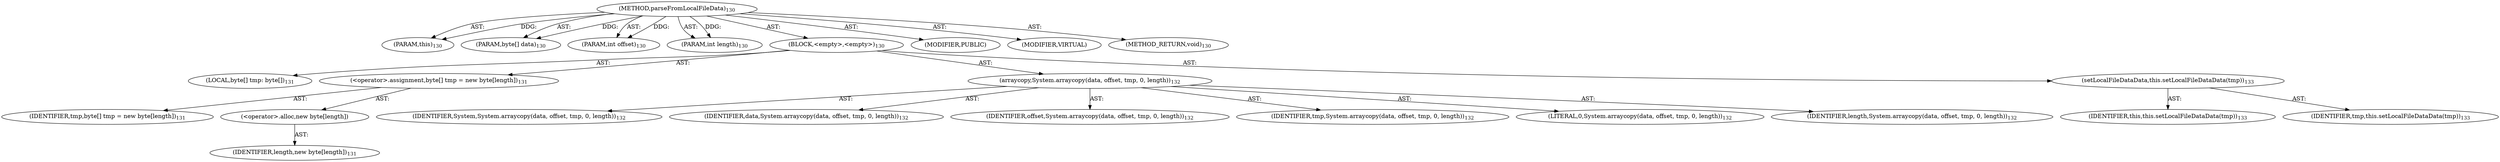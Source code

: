 digraph "parseFromLocalFileData" {  
"111669149704" [label = <(METHOD,parseFromLocalFileData)<SUB>130</SUB>> ]
"115964116995" [label = <(PARAM,this)<SUB>130</SUB>> ]
"115964117004" [label = <(PARAM,byte[] data)<SUB>130</SUB>> ]
"115964117005" [label = <(PARAM,int offset)<SUB>130</SUB>> ]
"115964117006" [label = <(PARAM,int length)<SUB>130</SUB>> ]
"25769803788" [label = <(BLOCK,&lt;empty&gt;,&lt;empty&gt;)<SUB>130</SUB>> ]
"94489280514" [label = <(LOCAL,byte[] tmp: byte[])<SUB>131</SUB>> ]
"30064771097" [label = <(&lt;operator&gt;.assignment,byte[] tmp = new byte[length])<SUB>131</SUB>> ]
"68719476758" [label = <(IDENTIFIER,tmp,byte[] tmp = new byte[length])<SUB>131</SUB>> ]
"30064771098" [label = <(&lt;operator&gt;.alloc,new byte[length])> ]
"68719476759" [label = <(IDENTIFIER,length,new byte[length])<SUB>131</SUB>> ]
"30064771099" [label = <(arraycopy,System.arraycopy(data, offset, tmp, 0, length))<SUB>132</SUB>> ]
"68719476760" [label = <(IDENTIFIER,System,System.arraycopy(data, offset, tmp, 0, length))<SUB>132</SUB>> ]
"68719476761" [label = <(IDENTIFIER,data,System.arraycopy(data, offset, tmp, 0, length))<SUB>132</SUB>> ]
"68719476762" [label = <(IDENTIFIER,offset,System.arraycopy(data, offset, tmp, 0, length))<SUB>132</SUB>> ]
"68719476763" [label = <(IDENTIFIER,tmp,System.arraycopy(data, offset, tmp, 0, length))<SUB>132</SUB>> ]
"90194313218" [label = <(LITERAL,0,System.arraycopy(data, offset, tmp, 0, length))<SUB>132</SUB>> ]
"68719476764" [label = <(IDENTIFIER,length,System.arraycopy(data, offset, tmp, 0, length))<SUB>132</SUB>> ]
"30064771100" [label = <(setLocalFileDataData,this.setLocalFileDataData(tmp))<SUB>133</SUB>> ]
"68719476739" [label = <(IDENTIFIER,this,this.setLocalFileDataData(tmp))<SUB>133</SUB>> ]
"68719476765" [label = <(IDENTIFIER,tmp,this.setLocalFileDataData(tmp))<SUB>133</SUB>> ]
"133143986195" [label = <(MODIFIER,PUBLIC)> ]
"133143986196" [label = <(MODIFIER,VIRTUAL)> ]
"128849018888" [label = <(METHOD_RETURN,void)<SUB>130</SUB>> ]
  "111669149704" -> "115964116995"  [ label = "AST: "] 
  "111669149704" -> "115964117004"  [ label = "AST: "] 
  "111669149704" -> "115964117005"  [ label = "AST: "] 
  "111669149704" -> "115964117006"  [ label = "AST: "] 
  "111669149704" -> "25769803788"  [ label = "AST: "] 
  "111669149704" -> "133143986195"  [ label = "AST: "] 
  "111669149704" -> "133143986196"  [ label = "AST: "] 
  "111669149704" -> "128849018888"  [ label = "AST: "] 
  "25769803788" -> "94489280514"  [ label = "AST: "] 
  "25769803788" -> "30064771097"  [ label = "AST: "] 
  "25769803788" -> "30064771099"  [ label = "AST: "] 
  "25769803788" -> "30064771100"  [ label = "AST: "] 
  "30064771097" -> "68719476758"  [ label = "AST: "] 
  "30064771097" -> "30064771098"  [ label = "AST: "] 
  "30064771098" -> "68719476759"  [ label = "AST: "] 
  "30064771099" -> "68719476760"  [ label = "AST: "] 
  "30064771099" -> "68719476761"  [ label = "AST: "] 
  "30064771099" -> "68719476762"  [ label = "AST: "] 
  "30064771099" -> "68719476763"  [ label = "AST: "] 
  "30064771099" -> "90194313218"  [ label = "AST: "] 
  "30064771099" -> "68719476764"  [ label = "AST: "] 
  "30064771100" -> "68719476739"  [ label = "AST: "] 
  "30064771100" -> "68719476765"  [ label = "AST: "] 
  "111669149704" -> "115964116995"  [ label = "DDG: "] 
  "111669149704" -> "115964117004"  [ label = "DDG: "] 
  "111669149704" -> "115964117005"  [ label = "DDG: "] 
  "111669149704" -> "115964117006"  [ label = "DDG: "] 
}
